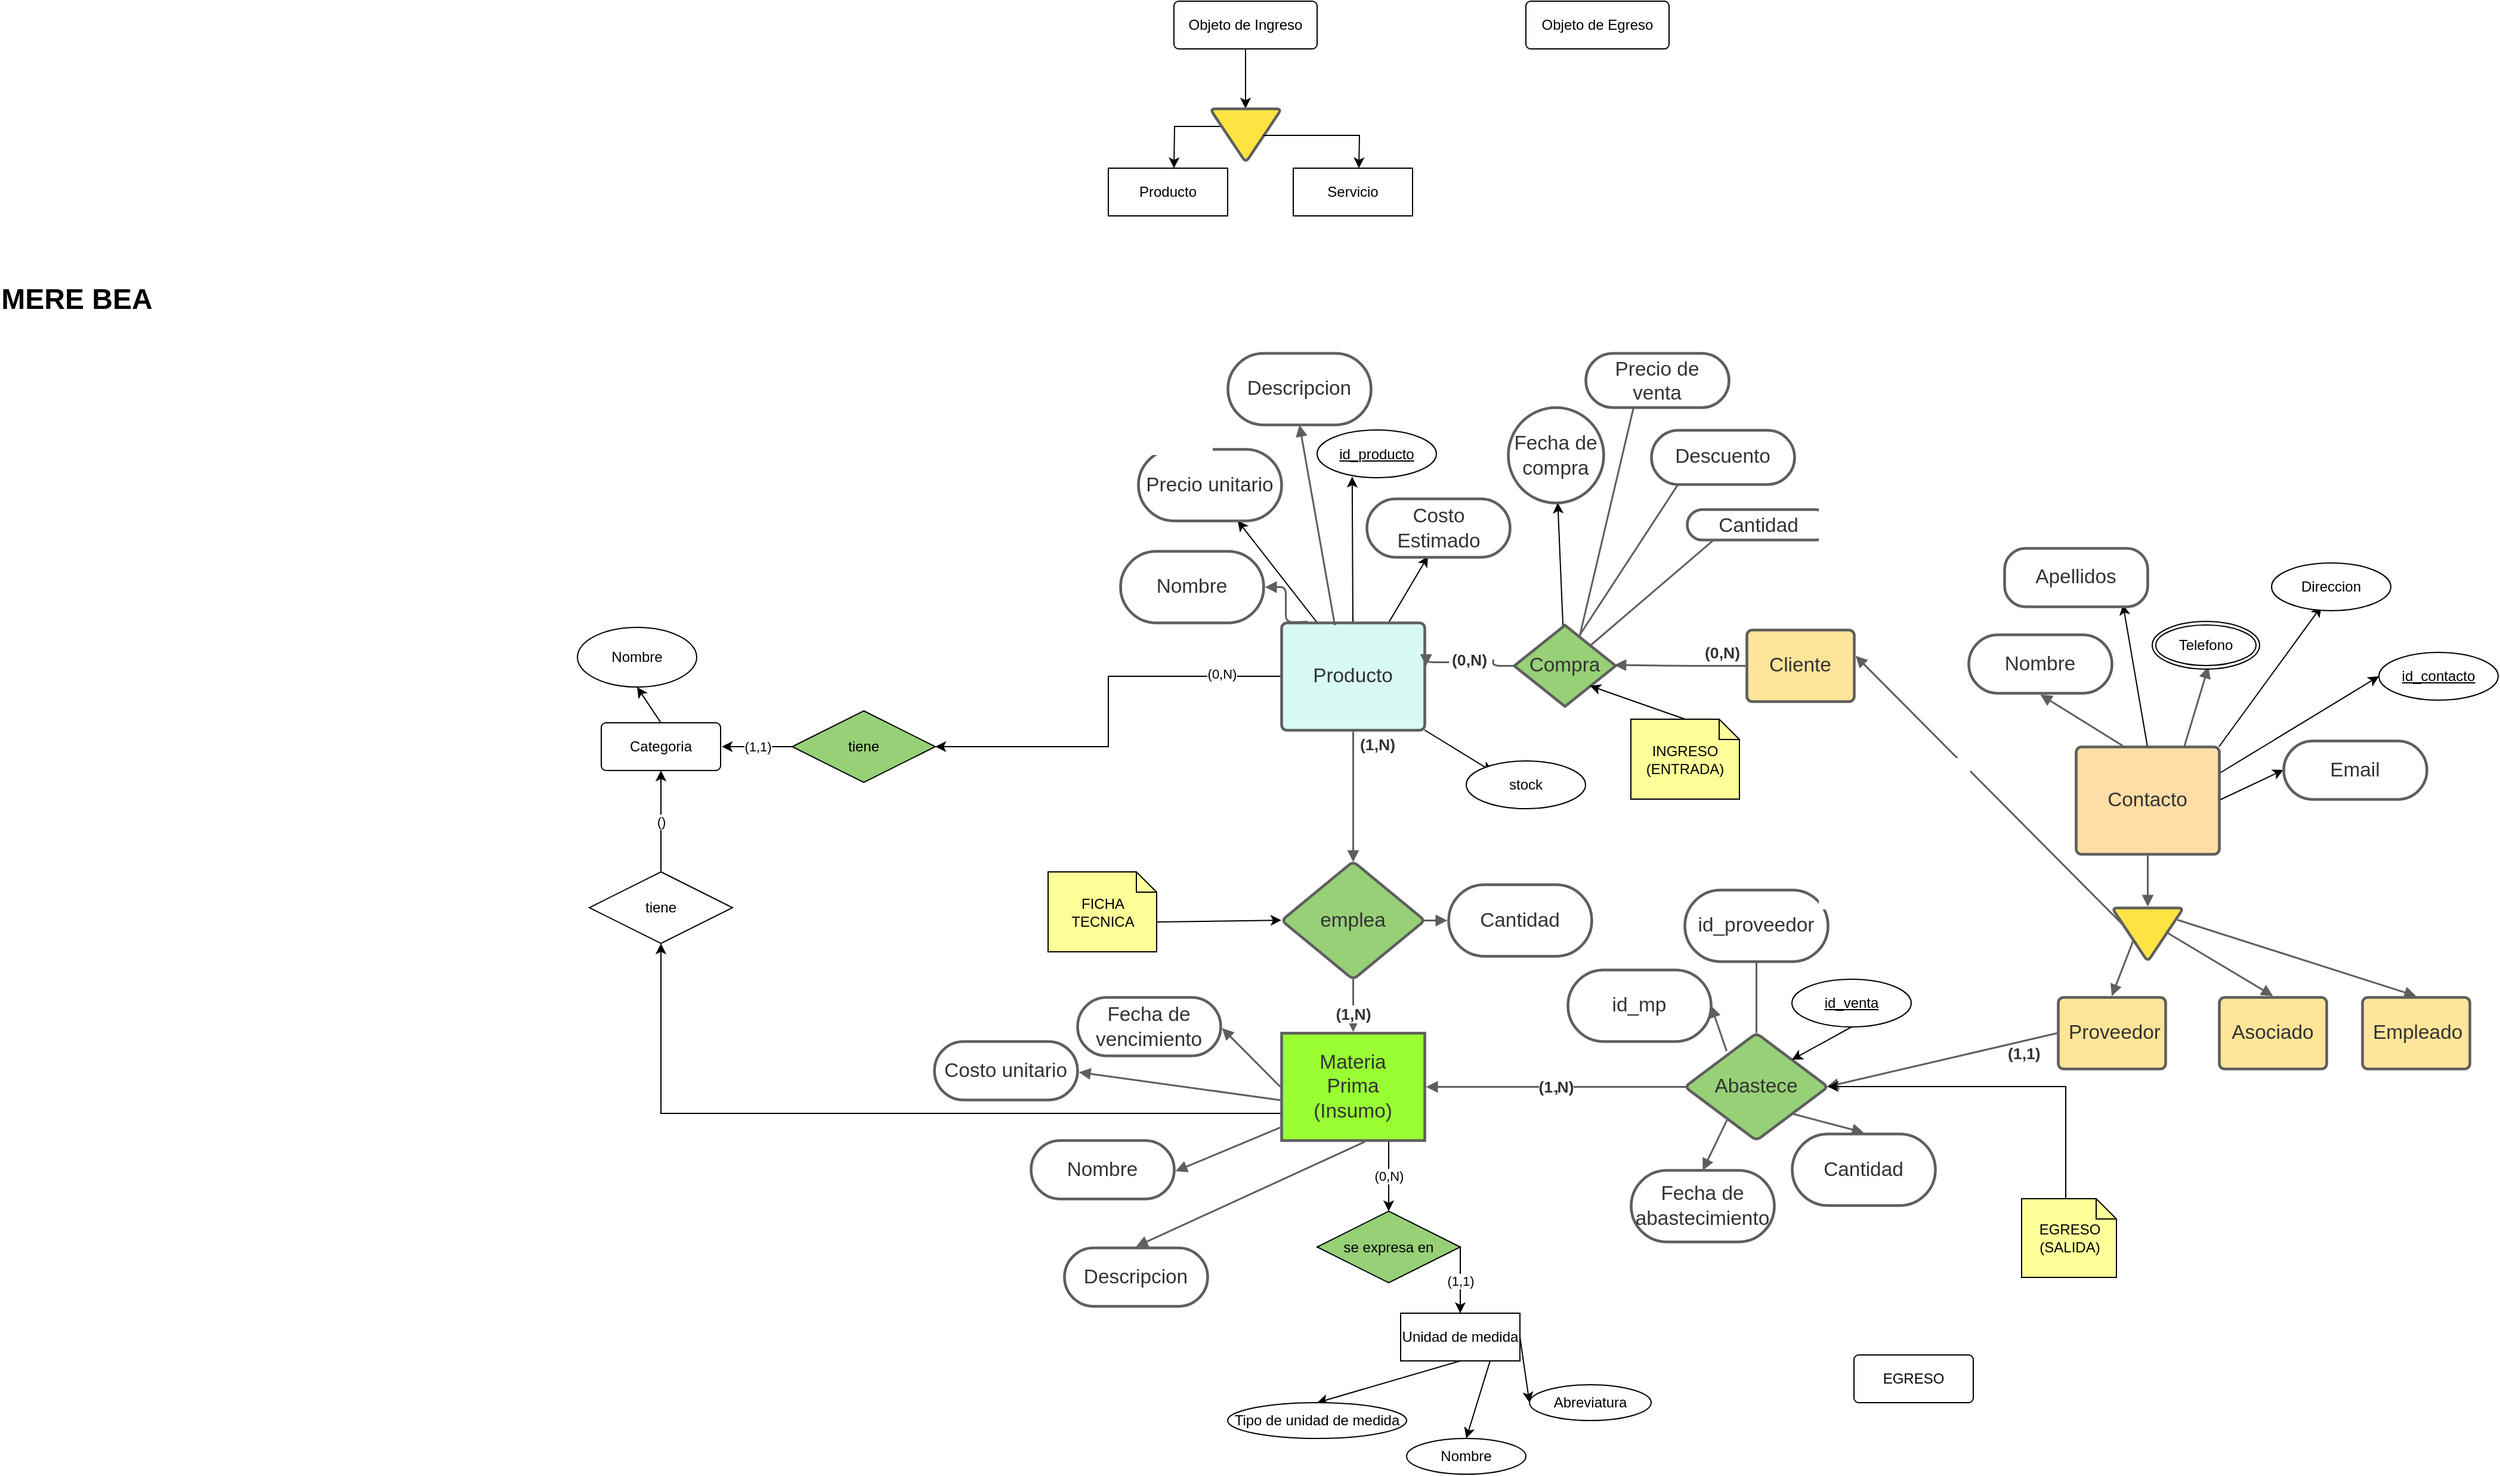 <mxfile version="21.0.2" type="github">
  <diagram id="R2lEEEUBdFMjLlhIrx00" name="Page-1">
    <mxGraphModel dx="2135" dy="1312" grid="1" gridSize="10" guides="1" tooltips="1" connect="1" arrows="1" fold="1" page="1" pageScale="1" pageWidth="1100" pageHeight="850" math="0" shadow="0" extFonts="Permanent Marker^https://fonts.googleapis.com/css?family=Permanent+Marker">
      <root>
        <mxCell id="0" />
        <mxCell id="1" parent="0" />
        <mxCell id="VJYQ7l6bIlp6_AClW4kz-156" style="rounded=0;orthogonalLoop=1;jettySize=auto;html=1;exitX=0.25;exitY=0;exitDx=0;exitDy=0;" edge="1" parent="1" source="VJYQ7l6bIlp6_AClW4kz-1" target="VJYQ7l6bIlp6_AClW4kz-10">
          <mxGeometry relative="1" as="geometry" />
        </mxCell>
        <mxCell id="VJYQ7l6bIlp6_AClW4kz-157" style="edgeStyle=orthogonalEdgeStyle;rounded=0;orthogonalLoop=1;jettySize=auto;html=1;exitX=0;exitY=0.5;exitDx=0;exitDy=0;entryX=1;entryY=0.5;entryDx=0;entryDy=0;" edge="1" parent="1" source="VJYQ7l6bIlp6_AClW4kz-1" target="VJYQ7l6bIlp6_AClW4kz-149">
          <mxGeometry relative="1" as="geometry" />
        </mxCell>
        <mxCell id="VJYQ7l6bIlp6_AClW4kz-185" value="(0,N)" style="edgeLabel;html=1;align=center;verticalAlign=middle;resizable=0;points=[];" vertex="1" connectable="0" parent="VJYQ7l6bIlp6_AClW4kz-157">
          <mxGeometry x="-0.712" y="-2" relative="1" as="geometry">
            <mxPoint as="offset" />
          </mxGeometry>
        </mxCell>
        <mxCell id="VJYQ7l6bIlp6_AClW4kz-167" style="rounded=0;orthogonalLoop=1;jettySize=auto;html=1;exitX=0.5;exitY=0;exitDx=0;exitDy=0;entryX=0.294;entryY=0.979;entryDx=0;entryDy=0;entryPerimeter=0;" edge="1" parent="1" source="VJYQ7l6bIlp6_AClW4kz-1">
          <mxGeometry relative="1" as="geometry">
            <mxPoint x="299.4" y="-31.34" as="targetPoint" />
          </mxGeometry>
        </mxCell>
        <mxCell id="VJYQ7l6bIlp6_AClW4kz-168" style="rounded=0;orthogonalLoop=1;jettySize=auto;html=1;exitX=0.75;exitY=0;exitDx=0;exitDy=0;entryX=0.328;entryY=0.985;entryDx=0;entryDy=0;entryPerimeter=0;" edge="1" parent="1" source="VJYQ7l6bIlp6_AClW4kz-1" target="VJYQ7l6bIlp6_AClW4kz-6">
          <mxGeometry relative="1" as="geometry" />
        </mxCell>
        <mxCell id="VJYQ7l6bIlp6_AClW4kz-189" style="rounded=0;orthogonalLoop=1;jettySize=auto;html=1;exitX=1;exitY=1;exitDx=0;exitDy=0;entryX=0.22;entryY=0.225;entryDx=0;entryDy=0;entryPerimeter=0;" edge="1" parent="1" source="VJYQ7l6bIlp6_AClW4kz-1" target="VJYQ7l6bIlp6_AClW4kz-188">
          <mxGeometry relative="1" as="geometry" />
        </mxCell>
        <mxCell id="VJYQ7l6bIlp6_AClW4kz-1" value="Producto" style="html=1;overflow=block;blockSpacing=1;whiteSpace=wrap;fontSize=16.7;fontColor=#333333;align=center;spacing=9;strokeColor=#5e5e5e;strokeOpacity=100;fillOpacity=100;rounded=1;absoluteArcSize=1;arcSize=9;fillColor=#d7faf5;strokeWidth=2.3;lucidId=KLwDtOnSgAX6;" vertex="1" parent="1">
          <mxGeometry x="240" y="91" width="120" height="90" as="geometry" />
        </mxCell>
        <mxCell id="VJYQ7l6bIlp6_AClW4kz-116" value="(0,N)" style="rounded=0;orthogonalLoop=1;jettySize=auto;html=1;exitX=0.75;exitY=1;exitDx=0;exitDy=0;entryX=0.5;entryY=0;entryDx=0;entryDy=0;" edge="1" parent="1" source="VJYQ7l6bIlp6_AClW4kz-2" target="VJYQ7l6bIlp6_AClW4kz-114">
          <mxGeometry relative="1" as="geometry" />
        </mxCell>
        <mxCell id="VJYQ7l6bIlp6_AClW4kz-172" style="edgeStyle=orthogonalEdgeStyle;rounded=0;orthogonalLoop=1;jettySize=auto;html=1;exitX=0;exitY=0.75;exitDx=0;exitDy=0;entryX=0.5;entryY=1;entryDx=0;entryDy=0;" edge="1" parent="1" source="VJYQ7l6bIlp6_AClW4kz-2" target="VJYQ7l6bIlp6_AClW4kz-186">
          <mxGeometry relative="1" as="geometry" />
        </mxCell>
        <mxCell id="VJYQ7l6bIlp6_AClW4kz-2" value="Materia Prima (Insumo)" style="html=1;overflow=block;blockSpacing=1;whiteSpace=wrap;fontSize=16.7;fontColor=#333333;align=center;spacing=9;strokeColor=#5e5e5e;strokeOpacity=100;fillOpacity=100;rounded=1;absoluteArcSize=1;arcSize=0;fillColor=#99FF33;strokeWidth=2.3;lucidId=VLwDg9uvOJUn;" vertex="1" parent="1">
          <mxGeometry x="240" y="435" width="120" height="90" as="geometry" />
        </mxCell>
        <mxCell id="VJYQ7l6bIlp6_AClW4kz-3" value="" style="group;dropTarget=0;pointerEvents=0;" vertex="1" parent="1">
          <mxGeometry x="105" y="31" width="157.327" height="60" as="geometry" />
        </mxCell>
        <mxCell id="VJYQ7l6bIlp6_AClW4kz-4" value="Nombre" style="html=1;overflow=block;blockSpacing=1;whiteSpace=wrap;rounded=1;arcSize=50;fontSize=16.7;fontColor=#333333;align=center;spacing=3.8;strokeColor=#5e5e5e;strokeOpacity=100;strokeWidth=2.3;lucidId=KMwDKUQGvcqA;" vertex="1" parent="VJYQ7l6bIlp6_AClW4kz-3">
          <mxGeometry width="120" height="60" as="geometry" />
        </mxCell>
        <mxCell id="VJYQ7l6bIlp6_AClW4kz-5" value="" style="html=1;jettySize=18;whiteSpace=wrap;fontSize=13;strokeColor=#5E5E5E;strokeWidth=1.5;rounded=1;arcSize=12;edgeStyle=orthogonalEdgeStyle;startArrow=none;endArrow=block;endFill=1;entryX=1.009;entryY=0.5;entryPerimeter=0;lucidId=zMwDSZ9vwzby;" edge="1" parent="VJYQ7l6bIlp6_AClW4kz-3" target="VJYQ7l6bIlp6_AClW4kz-4">
          <mxGeometry width="100" height="100" relative="1" as="geometry">
            <Array as="points" />
            <mxPoint x="157" y="59" as="sourcePoint" />
          </mxGeometry>
        </mxCell>
        <mxCell id="VJYQ7l6bIlp6_AClW4kz-6" value="" style="group;dropTarget=0;pointerEvents=0;" vertex="1" parent="1">
          <mxGeometry x="311.5" y="-13" width="157" height="49" as="geometry" />
        </mxCell>
        <mxCell id="VJYQ7l6bIlp6_AClW4kz-7" value="Costo Estimado" style="html=1;overflow=block;blockSpacing=1;whiteSpace=wrap;rounded=1;arcSize=50;fontSize=16.7;fontColor=#333333;align=center;spacing=3.8;strokeColor=#5e5e5e;strokeOpacity=100;strokeWidth=2.3;lucidId=3MwDRqDe907H;" vertex="1" parent="VJYQ7l6bIlp6_AClW4kz-6">
          <mxGeometry width="120" height="49" as="geometry" />
        </mxCell>
        <mxCell id="VJYQ7l6bIlp6_AClW4kz-9" value="" style="group;dropTarget=0;pointerEvents=0;" vertex="1" parent="1">
          <mxGeometry x="120" y="-60.5" width="171" height="66" as="geometry" />
        </mxCell>
        <mxCell id="VJYQ7l6bIlp6_AClW4kz-10" value="Precio unitario" style="html=1;overflow=block;blockSpacing=1;whiteSpace=wrap;rounded=1;arcSize=50;fontSize=16.7;fontColor=#333333;align=center;spacing=3.8;strokeColor=#5e5e5e;strokeOpacity=100;strokeWidth=2.3;lucidId=eOwD7g_6funw;" vertex="1" parent="VJYQ7l6bIlp6_AClW4kz-9">
          <mxGeometry y="6" width="120" height="60" as="geometry" />
        </mxCell>
        <mxCell id="VJYQ7l6bIlp6_AClW4kz-12" value="" style="group;dropTarget=0;pointerEvents=0;rotation=90;" vertex="1" parent="1">
          <mxGeometry x="195" y="-135" width="165" height="131" as="geometry" />
        </mxCell>
        <mxCell id="VJYQ7l6bIlp6_AClW4kz-13" value="Descripcion" style="html=1;overflow=block;blockSpacing=1;whiteSpace=wrap;rounded=1;arcSize=50;fontSize=16.7;fontColor=#333333;align=center;spacing=3.8;strokeColor=#5e5e5e;strokeOpacity=100;strokeWidth=2.3;lucidId=yOwDxDuyWgWy;" vertex="1" parent="VJYQ7l6bIlp6_AClW4kz-12">
          <mxGeometry width="120" height="60" as="geometry" />
        </mxCell>
        <mxCell id="VJYQ7l6bIlp6_AClW4kz-15" value="emplea" style="html=1;overflow=block;blockSpacing=1;whiteSpace=wrap;rhombus;fontSize=16.7;fontColor=#333333;align=center;spacing=3.8;strokeColor=#5e5e5e;strokeOpacity=100;rounded=1;absoluteArcSize=1;arcSize=9;strokeWidth=2.3;lucidId=LRwDPxYebj_C;fillColor=#97D077;" vertex="1" parent="1">
          <mxGeometry x="240" y="291" width="120" height="99" as="geometry" />
        </mxCell>
        <mxCell id="VJYQ7l6bIlp6_AClW4kz-16" value="" style="html=1;jettySize=18;whiteSpace=wrap;fontSize=13.3;fontColor=#333333;fontStyle=1;align=center;strokeColor=#5E5E5E;strokeWidth=1.5;rounded=1;arcSize=12;edgeStyle=orthogonalEdgeStyle;startArrow=none;endArrow=block;endFill=1;exitX=0.5;exitY=0.995;exitPerimeter=0;entryX=0.5;entryY=-0.012;entryPerimeter=0;lucidId=dSwDASUjyrIz;" edge="1" parent="1" source="VJYQ7l6bIlp6_AClW4kz-15" target="VJYQ7l6bIlp6_AClW4kz-2">
          <mxGeometry width="100" height="100" relative="1" as="geometry">
            <Array as="points" />
          </mxGeometry>
        </mxCell>
        <mxCell id="VJYQ7l6bIlp6_AClW4kz-17" value="(1,N)" style="text;html=1;resizable=0;labelBackgroundColor=default;align=center;verticalAlign=middle;fontStyle=1;fontColor=#333333;fontSize=13.3;" vertex="1" parent="VJYQ7l6bIlp6_AClW4kz-16">
          <mxGeometry x="0.298" relative="1" as="geometry">
            <mxPoint as="offset" />
          </mxGeometry>
        </mxCell>
        <mxCell id="VJYQ7l6bIlp6_AClW4kz-18" value="Fecha de vencimiento" style="html=1;overflow=block;blockSpacing=1;whiteSpace=wrap;rounded=1;arcSize=50;fontSize=16.7;fontColor=#333333;align=center;spacing=3.8;strokeColor=#5e5e5e;strokeOpacity=100;strokeWidth=2.3;lucidId=dUwDSapdoweZ;" vertex="1" parent="1">
          <mxGeometry x="69" y="405" width="120" height="49" as="geometry" />
        </mxCell>
        <mxCell id="VJYQ7l6bIlp6_AClW4kz-19" value="" style="html=1;jettySize=18;whiteSpace=wrap;fontSize=13;strokeColor=#5E5E5E;strokeWidth=1.5;rounded=1;arcSize=12;startArrow=none;endArrow=block;endFill=1;exitX=-0.009;exitY=0.5;exitPerimeter=0;entryX=1.009;entryY=0.526;entryPerimeter=0;lucidId=XUwDsqX9~37r;" edge="1" parent="1" source="VJYQ7l6bIlp6_AClW4kz-2" target="VJYQ7l6bIlp6_AClW4kz-18">
          <mxGeometry width="100" height="100" relative="1" as="geometry" />
        </mxCell>
        <mxCell id="VJYQ7l6bIlp6_AClW4kz-20" value="Costo unitario" style="html=1;overflow=block;blockSpacing=1;whiteSpace=wrap;rounded=1;arcSize=50;fontSize=16.7;fontColor=#333333;align=center;spacing=3.8;strokeColor=#5e5e5e;strokeOpacity=100;strokeWidth=2.3;lucidId=KVwDhl1-nUob;" vertex="1" parent="1">
          <mxGeometry x="-51" y="442" width="120" height="49" as="geometry" />
        </mxCell>
        <mxCell id="VJYQ7l6bIlp6_AClW4kz-21" value="" style="html=1;jettySize=18;whiteSpace=wrap;fontSize=13;strokeColor=#5E5E5E;strokeWidth=1.5;rounded=1;arcSize=12;startArrow=none;endArrow=block;endFill=1;exitX=-0.009;exitY=0.623;exitPerimeter=0;entryX=1.009;entryY=0.526;entryPerimeter=0;lucidId=KVwD.QYi-.-v;" edge="1" parent="1" source="VJYQ7l6bIlp6_AClW4kz-2" target="VJYQ7l6bIlp6_AClW4kz-20">
          <mxGeometry width="100" height="100" relative="1" as="geometry" />
        </mxCell>
        <mxCell id="VJYQ7l6bIlp6_AClW4kz-22" value="Nombre" style="html=1;overflow=block;blockSpacing=1;whiteSpace=wrap;rounded=1;arcSize=50;fontSize=16.7;fontColor=#333333;align=center;spacing=3.8;strokeColor=#5e5e5e;strokeOpacity=100;strokeWidth=2.3;lucidId=jWwDjslbQFqS;" vertex="1" parent="1">
          <mxGeometry x="30" y="525" width="120" height="49" as="geometry" />
        </mxCell>
        <mxCell id="VJYQ7l6bIlp6_AClW4kz-23" value="" style="html=1;jettySize=18;whiteSpace=wrap;fontSize=13;strokeColor=#5E5E5E;strokeWidth=1.5;rounded=1;arcSize=12;startArrow=none;endArrow=block;endFill=1;exitX=-0.009;exitY=0.878;exitPerimeter=0;entryX=1.009;entryY=0.526;entryPerimeter=0;lucidId=jWwDZvmDQJif;" edge="1" parent="1" source="VJYQ7l6bIlp6_AClW4kz-2" target="VJYQ7l6bIlp6_AClW4kz-22">
          <mxGeometry width="100" height="100" relative="1" as="geometry" />
        </mxCell>
        <mxCell id="VJYQ7l6bIlp6_AClW4kz-24" value="" style="html=1;jettySize=18;whiteSpace=wrap;fontSize=13;strokeColor=#5E5E5E;strokeWidth=1.5;rounded=1;arcSize=12;edgeStyle=orthogonalEdgeStyle;startArrow=none;endArrow=block;endFill=1;exitX=0.992;exitY=0.5;exitPerimeter=0;entryX=-0.009;entryY=0.5;entryPerimeter=0;lucidId=YWwDB2~~Vs6w;" edge="1" parent="1" source="VJYQ7l6bIlp6_AClW4kz-15" target="VJYQ7l6bIlp6_AClW4kz-25">
          <mxGeometry width="100" height="100" relative="1" as="geometry">
            <Array as="points" />
          </mxGeometry>
        </mxCell>
        <mxCell id="VJYQ7l6bIlp6_AClW4kz-25" value="Cantidad" style="html=1;overflow=block;blockSpacing=1;whiteSpace=wrap;rounded=1;arcSize=50;fontSize=16.7;fontColor=#333333;align=center;spacing=3.8;strokeColor=#5e5e5e;strokeOpacity=100;strokeWidth=2.3;lucidId=2WwDnE8kvWk5;" vertex="1" parent="1">
          <mxGeometry x="380" y="310.5" width="120" height="60" as="geometry" />
        </mxCell>
        <mxCell id="VJYQ7l6bIlp6_AClW4kz-26" value="Descripcion" style="html=1;overflow=block;blockSpacing=1;whiteSpace=wrap;rounded=1;arcSize=50;fontSize=16.7;fontColor=#333333;align=center;spacing=3.8;strokeColor=#5e5e5e;strokeOpacity=100;strokeWidth=2.3;lucidId=oYwD0MjOj~cm;" vertex="1" parent="1">
          <mxGeometry x="58" y="615" width="120" height="49" as="geometry" />
        </mxCell>
        <mxCell id="VJYQ7l6bIlp6_AClW4kz-27" value="" style="html=1;jettySize=18;whiteSpace=wrap;fontSize=13;strokeColor=#5E5E5E;strokeWidth=1.5;rounded=1;arcSize=12;startArrow=none;endArrow=block;endFill=1;exitX=0.58;exitY=1.012;exitPerimeter=0;entryX=0.5;entryY=-0.023;entryPerimeter=0;lucidId=KYwDRt~N3c-D;" edge="1" parent="1" source="VJYQ7l6bIlp6_AClW4kz-2" target="VJYQ7l6bIlp6_AClW4kz-26">
          <mxGeometry width="100" height="100" relative="1" as="geometry" />
        </mxCell>
        <mxCell id="VJYQ7l6bIlp6_AClW4kz-86" style="rounded=0;orthogonalLoop=1;jettySize=auto;html=1;exitX=0.5;exitY=0;exitDx=0;exitDy=0;entryX=0.829;entryY=0.964;entryDx=0;entryDy=0;entryPerimeter=0;" edge="1" parent="1" source="VJYQ7l6bIlp6_AClW4kz-28" target="VJYQ7l6bIlp6_AClW4kz-83">
          <mxGeometry relative="1" as="geometry" />
        </mxCell>
        <mxCell id="VJYQ7l6bIlp6_AClW4kz-180" style="rounded=0;orthogonalLoop=1;jettySize=auto;html=1;exitX=1;exitY=0;exitDx=0;exitDy=0;entryX=0.419;entryY=0.905;entryDx=0;entryDy=0;entryPerimeter=0;" edge="1" parent="1" source="VJYQ7l6bIlp6_AClW4kz-28" target="VJYQ7l6bIlp6_AClW4kz-181">
          <mxGeometry relative="1" as="geometry">
            <mxPoint x="1101.105" y="92.023" as="targetPoint" />
          </mxGeometry>
        </mxCell>
        <mxCell id="VJYQ7l6bIlp6_AClW4kz-182" style="rounded=0;orthogonalLoop=1;jettySize=auto;html=1;exitX=1;exitY=0.5;exitDx=0;exitDy=0;entryX=0;entryY=0.5;entryDx=0;entryDy=0;" edge="1" parent="1" source="VJYQ7l6bIlp6_AClW4kz-28" target="VJYQ7l6bIlp6_AClW4kz-35">
          <mxGeometry relative="1" as="geometry" />
        </mxCell>
        <mxCell id="VJYQ7l6bIlp6_AClW4kz-184" style="rounded=0;orthogonalLoop=1;jettySize=auto;html=1;exitX=1;exitY=0.25;exitDx=0;exitDy=0;entryX=0;entryY=0.5;entryDx=0;entryDy=0;" edge="1" parent="1" source="VJYQ7l6bIlp6_AClW4kz-28" target="VJYQ7l6bIlp6_AClW4kz-183">
          <mxGeometry relative="1" as="geometry" />
        </mxCell>
        <mxCell id="VJYQ7l6bIlp6_AClW4kz-28" value="Contacto" style="html=1;overflow=block;blockSpacing=1;whiteSpace=wrap;fontSize=16.7;fontColor=#333333;align=center;spacing=9;strokeColor=#5e5e5e;strokeOpacity=100;fillOpacity=100;rounded=1;absoluteArcSize=1;arcSize=9;fillColor=#ffdda6;strokeWidth=2.3;lucidId=eZwD1Fcqy7hW;" vertex="1" parent="1">
          <mxGeometry x="906" y="195" width="120" height="90" as="geometry" />
        </mxCell>
        <mxCell id="VJYQ7l6bIlp6_AClW4kz-29" value="Nombre" style="html=1;overflow=block;blockSpacing=1;whiteSpace=wrap;rounded=1;arcSize=50;fontSize=16.7;fontColor=#333333;align=center;spacing=3.8;strokeColor=#5e5e5e;strokeOpacity=100;strokeWidth=2.3;lucidId=pZwDj3m7MNjj;" vertex="1" parent="1">
          <mxGeometry x="816" y="101" width="120" height="49" as="geometry" />
        </mxCell>
        <mxCell id="VJYQ7l6bIlp6_AClW4kz-30" value="" style="html=1;jettySize=18;whiteSpace=wrap;fontSize=13;strokeColor=#5E5E5E;strokeWidth=1.5;rounded=1;arcSize=12;startArrow=none;endArrow=block;endFill=1;exitX=0.323;exitY=-0.012;exitPerimeter=0;entryX=0.5;entryY=1.023;entryPerimeter=0;lucidId=.ZwDZSIjfwdw;" edge="1" parent="1" source="VJYQ7l6bIlp6_AClW4kz-28" target="VJYQ7l6bIlp6_AClW4kz-29">
          <mxGeometry width="100" height="100" relative="1" as="geometry" />
        </mxCell>
        <mxCell id="VJYQ7l6bIlp6_AClW4kz-32" value="" style="html=1;jettySize=18;whiteSpace=wrap;fontSize=13;strokeColor=#5E5E5E;strokeWidth=1.5;rounded=1;arcSize=12;startArrow=none;endArrow=block;endFill=1;exitX=0.757;exitY=-0.012;exitPerimeter=0;entryX=0.382;entryY=1.023;entryPerimeter=0;lucidId=L0wD3GQRsdk6;" edge="1" parent="1" source="VJYQ7l6bIlp6_AClW4kz-28">
          <mxGeometry width="100" height="100" relative="1" as="geometry">
            <mxPoint x="1016.84" y="127.627" as="targetPoint" />
          </mxGeometry>
        </mxCell>
        <mxCell id="VJYQ7l6bIlp6_AClW4kz-35" value="Email" style="html=1;overflow=block;blockSpacing=1;whiteSpace=wrap;rounded=1;arcSize=50;fontSize=16.7;fontColor=#333333;align=center;spacing=3.8;strokeColor=#5e5e5e;strokeOpacity=100;strokeWidth=2.3;lucidId=41wDxBdWbaV1;" vertex="1" parent="1">
          <mxGeometry x="1080" y="190" width="120" height="49" as="geometry" />
        </mxCell>
        <mxCell id="VJYQ7l6bIlp6_AClW4kz-37" value="" style="html=1;overflow=block;blockSpacing=1;whiteSpace=wrap;triangle;direction=south;anchorPointDirection=0;fontSize=13;align=center;spacing=3.8;strokeColor=#5e5e5e;strokeOpacity=100;fillOpacity=100;rounded=1;absoluteArcSize=1;arcSize=9;fillColor=#ffe342;strokeWidth=2.3;lucidId=-4wDgK8_YJl.;" vertex="1" parent="1">
          <mxGeometry x="936" y="330" width="60" height="45" as="geometry" />
        </mxCell>
        <mxCell id="VJYQ7l6bIlp6_AClW4kz-38" value="" style="html=1;jettySize=18;whiteSpace=wrap;fontSize=13;strokeColor=#5E5E5E;strokeWidth=1.5;rounded=1;arcSize=12;edgeStyle=orthogonalEdgeStyle;startArrow=none;endArrow=block;endFill=1;exitX=0.5;exitY=1.012;exitPerimeter=0;entryX=0.5;entryY=-0.025;entryPerimeter=0;lucidId=.4wDA5Fv.73a;" edge="1" parent="1" source="VJYQ7l6bIlp6_AClW4kz-28" target="VJYQ7l6bIlp6_AClW4kz-37">
          <mxGeometry width="100" height="100" relative="1" as="geometry">
            <Array as="points" />
          </mxGeometry>
        </mxCell>
        <mxCell id="VJYQ7l6bIlp6_AClW4kz-39" value="Cliente" style="html=1;overflow=block;blockSpacing=1;whiteSpace=wrap;fontSize=16.7;fontColor=#333333;align=center;spacing=9;strokeColor=#5e5e5e;strokeOpacity=100;fillOpacity=100;rounded=1;absoluteArcSize=1;arcSize=9;fillColor=#FFE599;strokeWidth=2.3;lucidId=X6wDP2cIy8_l;" vertex="1" parent="1">
          <mxGeometry x="630" y="97" width="90" height="60" as="geometry" />
        </mxCell>
        <mxCell id="VJYQ7l6bIlp6_AClW4kz-40" value="Proveedor" style="html=1;overflow=block;blockSpacing=1;whiteSpace=wrap;fontSize=16.7;fontColor=#333333;align=center;spacing=9;strokeColor=#5e5e5e;strokeOpacity=100;rounded=1;absoluteArcSize=1;arcSize=9;strokeWidth=2.3;lucidId=46wDMwOgN1Sg;fillColor=#FFE599;" vertex="1" parent="1">
          <mxGeometry x="891" y="405" width="90" height="60" as="geometry" />
        </mxCell>
        <mxCell id="VJYQ7l6bIlp6_AClW4kz-41" value="Asociado" style="html=1;overflow=block;blockSpacing=1;whiteSpace=wrap;fontSize=16.7;fontColor=#333333;align=center;spacing=9;strokeColor=#5e5e5e;strokeOpacity=100;rounded=1;absoluteArcSize=1;arcSize=9;strokeWidth=2.3;lucidId=r7wDH2lOjfIs;fillColor=#FFE599;" vertex="1" parent="1">
          <mxGeometry x="1026" y="405" width="90" height="60" as="geometry" />
        </mxCell>
        <mxCell id="VJYQ7l6bIlp6_AClW4kz-42" value="Empleado" style="html=1;overflow=block;blockSpacing=1;whiteSpace=wrap;fontSize=16.7;fontColor=#333333;align=center;spacing=9;strokeColor=#5e5e5e;strokeOpacity=100;rounded=1;absoluteArcSize=1;arcSize=9;strokeWidth=2.3;lucidId=z7wDB6e5gY5A;fillColor=#FFE599;" vertex="1" parent="1">
          <mxGeometry x="1146" y="405" width="90" height="60" as="geometry" />
        </mxCell>
        <mxCell id="VJYQ7l6bIlp6_AClW4kz-43" value="" style="html=1;jettySize=18;whiteSpace=wrap;fontSize=13;strokeColor=#5E5E5E;strokeWidth=1.5;rounded=1;arcSize=12;startArrow=none;endArrow=block;endFill=1;entryX=1.012;entryY=0.359;entryPerimeter=0;lucidId=e9wDAKWOu7Hu;exitX=0;exitY=0.25;exitDx=0;exitDy=0;" edge="1" parent="1" source="VJYQ7l6bIlp6_AClW4kz-37" target="VJYQ7l6bIlp6_AClW4kz-39">
          <mxGeometry width="100" height="100" relative="1" as="geometry">
            <mxPoint x="840" y="320" as="sourcePoint" />
          </mxGeometry>
        </mxCell>
        <mxCell id="VJYQ7l6bIlp6_AClW4kz-44" value="" style="html=1;jettySize=18;whiteSpace=wrap;fontSize=13;strokeColor=#5E5E5E;strokeWidth=1.5;rounded=1;arcSize=12;startArrow=none;endArrow=block;endFill=1;exitX=0;exitY=0.75;entryX=0.498;entryY=-0.019;entryPerimeter=0;lucidId=l9wDeyFA3Xje;exitDx=0;exitDy=0;" edge="1" parent="1" source="VJYQ7l6bIlp6_AClW4kz-37" target="VJYQ7l6bIlp6_AClW4kz-40">
          <mxGeometry width="100" height="100" relative="1" as="geometry" />
        </mxCell>
        <mxCell id="VJYQ7l6bIlp6_AClW4kz-45" value="" style="html=1;jettySize=18;whiteSpace=wrap;fontSize=13;strokeColor=#5E5E5E;strokeWidth=1.5;rounded=1;arcSize=12;startArrow=none;endArrow=block;endFill=1;entryX=0.5;entryY=-0.019;entryPerimeter=0;lucidId=n9wDZk8qfJaS;" edge="1" parent="1" target="VJYQ7l6bIlp6_AClW4kz-41">
          <mxGeometry width="100" height="100" relative="1" as="geometry">
            <mxPoint x="981" y="350" as="sourcePoint" />
          </mxGeometry>
        </mxCell>
        <mxCell id="VJYQ7l6bIlp6_AClW4kz-46" value="" style="html=1;jettySize=18;whiteSpace=wrap;fontSize=13;strokeColor=#5E5E5E;strokeWidth=1.5;rounded=1;arcSize=12;startArrow=none;endArrow=block;endFill=1;entryX=0.5;entryY=-0.019;entryPerimeter=0;lucidId=u9wDTgDmRxnB;" edge="1" parent="1" target="VJYQ7l6bIlp6_AClW4kz-42">
          <mxGeometry width="100" height="100" relative="1" as="geometry">
            <mxPoint x="991" y="340" as="sourcePoint" />
          </mxGeometry>
        </mxCell>
        <mxCell id="VJYQ7l6bIlp6_AClW4kz-47" value="Abastece" style="html=1;overflow=block;blockSpacing=1;whiteSpace=wrap;rhombus;fontSize=16.7;fontColor=#333333;align=center;spacing=3.8;strokeColor=#5e5e5e;strokeOpacity=100;rounded=1;absoluteArcSize=1;arcSize=9;strokeWidth=2.3;lucidId=Z9wD6db6XT-e;fillColor=#97D077;" vertex="1" parent="1">
          <mxGeometry x="578" y="435" width="120" height="90" as="geometry" />
        </mxCell>
        <mxCell id="VJYQ7l6bIlp6_AClW4kz-48" value="" style="html=1;jettySize=18;whiteSpace=wrap;fontSize=13.3;fontColor=#333333;fontStyle=1;align=center;strokeColor=#5E5E5E;strokeWidth=1.5;rounded=1;arcSize=12;edgeStyle=orthogonalEdgeStyle;startArrow=none;endArrow=block;endFill=1;exitX=0.009;exitY=0.5;exitPerimeter=0;entryX=1.009;entryY=0.5;entryPerimeter=0;lucidId=49wDglsHPZT7;" edge="1" parent="1" source="VJYQ7l6bIlp6_AClW4kz-47" target="VJYQ7l6bIlp6_AClW4kz-2">
          <mxGeometry width="100" height="100" relative="1" as="geometry">
            <Array as="points" />
          </mxGeometry>
        </mxCell>
        <mxCell id="VJYQ7l6bIlp6_AClW4kz-49" value="(1,N)" style="text;html=1;resizable=0;labelBackgroundColor=default;align=center;verticalAlign=middle;fontStyle=1;fontColor=#333333;fontSize=13.3;" vertex="1" parent="VJYQ7l6bIlp6_AClW4kz-48">
          <mxGeometry relative="1" as="geometry" />
        </mxCell>
        <mxCell id="VJYQ7l6bIlp6_AClW4kz-50" value="," style="text;html=1;resizable=0;labelBackgroundColor=default;align=center;verticalAlign=middle;fontStyle=1;fontColor=#333333;fontSize=13.3;" vertex="1" parent="VJYQ7l6bIlp6_AClW4kz-48">
          <mxGeometry relative="1" as="geometry" />
        </mxCell>
        <mxCell id="VJYQ7l6bIlp6_AClW4kz-51" value="" style="html=1;jettySize=18;whiteSpace=wrap;fontSize=13;strokeColor=#5E5E5E;strokeWidth=1.5;rounded=1;arcSize=12;edgeStyle=orthogonalEdgeStyle;startArrow=none;endArrow=block;endFill=1;exitX=0.5;exitY=1.012;exitPerimeter=0;entryX=0.5;entryY=0.005;entryPerimeter=0;lucidId=A.wD2NauIzFx;" edge="1" parent="1" source="VJYQ7l6bIlp6_AClW4kz-1" target="VJYQ7l6bIlp6_AClW4kz-15">
          <mxGeometry width="100" height="100" relative="1" as="geometry">
            <Array as="points" />
          </mxGeometry>
        </mxCell>
        <mxCell id="VJYQ7l6bIlp6_AClW4kz-52" value="(1,N)" style="html=1;overflow=block;blockSpacing=1;whiteSpace=wrap;fontSize=13.3;fontColor=#333333;fontStyle=1;align=left;spacing=3.8;verticalAlign=top;strokeColor=none;fillOpacity=0;fillColor=#ffffff;strokeWidth=0;lucidId=I.wDp1HqtgW4;" vertex="1" parent="1">
          <mxGeometry x="303" y="183" width="37" height="24" as="geometry" />
        </mxCell>
        <mxCell id="VJYQ7l6bIlp6_AClW4kz-53" value="" style="html=1;jettySize=18;whiteSpace=wrap;fontSize=13;strokeColor=#5E5E5E;strokeWidth=1.5;rounded=1;arcSize=12;startArrow=none;endArrow=block;endFill=1;exitX=-0.012;exitY=0.5;exitPerimeter=0;entryX=0.991;entryY=0.5;entryPerimeter=0;lucidId=7.wDKIay4SFF;" edge="1" parent="1" source="VJYQ7l6bIlp6_AClW4kz-40" target="VJYQ7l6bIlp6_AClW4kz-47">
          <mxGeometry width="100" height="100" relative="1" as="geometry" />
        </mxCell>
        <mxCell id="VJYQ7l6bIlp6_AClW4kz-54" value="(1,1)" style="html=1;overflow=block;blockSpacing=1;whiteSpace=wrap;fontSize=13.3;fontColor=#333333;fontStyle=1;align=left;spacing=3.8;verticalAlign=top;strokeColor=none;fillOpacity=0;fillColor=#ffffff;strokeWidth=0;lucidId=9.wDdloBnpoR;" vertex="1" parent="1">
          <mxGeometry x="846" y="442" width="37" height="24" as="geometry" />
        </mxCell>
        <mxCell id="VJYQ7l6bIlp6_AClW4kz-55" value="" style="html=1;jettySize=18;whiteSpace=wrap;fontSize=13;strokeColor=#5E5E5E;strokeWidth=1.5;rounded=1;arcSize=12;startArrow=none;endArrow=block;endFill=1;exitX=0.294;exitY=0.81;exitPerimeter=0;entryX=0.5;entryY=0;lucidId=Y~wDlDKpukau;entryDx=0;entryDy=0;" edge="1" parent="1" source="VJYQ7l6bIlp6_AClW4kz-47" target="VJYQ7l6bIlp6_AClW4kz-56">
          <mxGeometry width="100" height="100" relative="1" as="geometry">
            <mxPoint x="578" y="553.86" as="targetPoint" />
          </mxGeometry>
        </mxCell>
        <mxCell id="VJYQ7l6bIlp6_AClW4kz-56" value="Fecha de abastecimiento" style="html=1;overflow=block;blockSpacing=1;whiteSpace=wrap;rounded=1;arcSize=50;fontSize=16.7;fontColor=#333333;align=center;spacing=3.8;strokeColor=#5e5e5e;strokeOpacity=100;strokeWidth=2.3;lucidId=Z~wD64hr6V6S;" vertex="1" parent="1">
          <mxGeometry x="533" y="550" width="120" height="60" as="geometry" />
        </mxCell>
        <mxCell id="VJYQ7l6bIlp6_AClW4kz-57" value="" style="html=1;jettySize=18;whiteSpace=wrap;fontSize=13;strokeColor=#5E5E5E;strokeWidth=1.5;rounded=1;arcSize=12;startArrow=none;endArrow=block;endFill=1;entryX=0.5;entryY=-0.019;entryPerimeter=0;lucidId=6~wDWbV-ZSQY;" edge="1" parent="1" source="VJYQ7l6bIlp6_AClW4kz-47" target="VJYQ7l6bIlp6_AClW4kz-58">
          <mxGeometry width="100" height="100" relative="1" as="geometry" />
        </mxCell>
        <mxCell id="VJYQ7l6bIlp6_AClW4kz-58" value="id_proveedor" style="html=1;overflow=block;blockSpacing=1;whiteSpace=wrap;rounded=1;arcSize=50;fontSize=16.7;fontColor=#333333;align=center;spacing=3.8;strokeColor=#5e5e5e;strokeOpacity=100;strokeWidth=2.3;lucidId=7~wDcJ7R7rPY;" vertex="1" parent="1">
          <mxGeometry x="578" y="315" width="120" height="60" as="geometry" />
        </mxCell>
        <mxCell id="VJYQ7l6bIlp6_AClW4kz-65" value="" style="rounded=0;orthogonalLoop=1;jettySize=auto;html=1;" edge="1" parent="1" source="VJYQ7l6bIlp6_AClW4kz-59" target="VJYQ7l6bIlp6_AClW4kz-64">
          <mxGeometry relative="1" as="geometry" />
        </mxCell>
        <mxCell id="VJYQ7l6bIlp6_AClW4kz-59" value="Compra" style="html=1;overflow=block;blockSpacing=1;whiteSpace=wrap;rhombus;fontSize=16.7;fontColor=#333333;align=center;spacing=3.8;strokeColor=#5e5e5e;strokeOpacity=100;rounded=1;absoluteArcSize=1;arcSize=0;strokeWidth=2.3;lucidId=ibxDKhkdKzFG;fillColor=#97D077;" vertex="1" parent="1">
          <mxGeometry x="435" y="93" width="85" height="68" as="geometry" />
        </mxCell>
        <mxCell id="VJYQ7l6bIlp6_AClW4kz-60" value="" style="html=1;jettySize=18;whiteSpace=wrap;fontSize=13;strokeColor=#5E5E5E;strokeWidth=1.5;rounded=1;arcSize=12;edgeStyle=orthogonalEdgeStyle;startArrow=none;endArrow=block;endFill=1;exitX=-0.012;exitY=0.5;exitPerimeter=0;entryX=0.988;entryY=0.49;entryPerimeter=0;lucidId=qbxDazDvjvaw;" edge="1" parent="1" source="VJYQ7l6bIlp6_AClW4kz-39" target="VJYQ7l6bIlp6_AClW4kz-59">
          <mxGeometry width="100" height="100" relative="1" as="geometry">
            <Array as="points" />
          </mxGeometry>
        </mxCell>
        <mxCell id="VJYQ7l6bIlp6_AClW4kz-61" value="" style="html=1;jettySize=18;whiteSpace=wrap;fontSize=13;strokeColor=#5E5E5E;strokeWidth=1.5;rounded=1;arcSize=12;edgeStyle=orthogonalEdgeStyle;startArrow=none;endArrow=block;endFill=1;exitX=0.011;exitY=0.5;exitPerimeter=0;entryX=1.009;entryY=0.402;entryPerimeter=0;lucidId=ubxD18m5dmgy;" edge="1" parent="1" source="VJYQ7l6bIlp6_AClW4kz-62" target="VJYQ7l6bIlp6_AClW4kz-1">
          <mxGeometry width="100" height="100" relative="1" as="geometry">
            <Array as="points" />
          </mxGeometry>
        </mxCell>
        <mxCell id="VJYQ7l6bIlp6_AClW4kz-63" value="(0,N)" style="html=1;overflow=block;blockSpacing=1;whiteSpace=wrap;fontSize=13.3;fontColor=#333333;fontStyle=1;align=left;spacing=3.8;verticalAlign=top;strokeColor=none;fillOpacity=0;fillColor=#ffffff;strokeWidth=0;lucidId=tcxDzQjrKgB_;" vertex="1" parent="1">
          <mxGeometry x="591.5" y="106" width="37" height="24" as="geometry" />
        </mxCell>
        <mxCell id="VJYQ7l6bIlp6_AClW4kz-64" value="Fecha de compra" style="ellipse;whiteSpace=wrap;html=1;fontSize=16.7;fillColor=#FFFFFF;strokeColor=#5e5e5e;fontColor=#333333;spacing=3.8;rounded=1;arcSize=9;strokeWidth=2.3;" vertex="1" parent="1">
          <mxGeometry x="430" y="-89.5" width="80" height="80" as="geometry" />
        </mxCell>
        <mxCell id="VJYQ7l6bIlp6_AClW4kz-67" value="" style="html=1;jettySize=18;whiteSpace=wrap;fontSize=13;strokeColor=#5E5E5E;strokeWidth=1.5;rounded=1;arcSize=12;startArrow=none;endArrow=block;endFill=1;entryX=0.417;entryY=0.063;entryPerimeter=0;lucidId=6~wDWbV-ZSQY;entryDx=0;entryDy=0;exitX=1;exitY=0;exitDx=0;exitDy=0;" edge="1" parent="1" target="VJYQ7l6bIlp6_AClW4kz-68" source="VJYQ7l6bIlp6_AClW4kz-59">
          <mxGeometry width="100" height="100" relative="1" as="geometry">
            <mxPoint x="490" y="111" as="sourcePoint" />
          </mxGeometry>
        </mxCell>
        <mxCell id="VJYQ7l6bIlp6_AClW4kz-68" value="&lt;div&gt;Cantidad &lt;br&gt;&lt;/div&gt;&lt;div&gt;&lt;br&gt;&lt;/div&gt;" style="html=1;overflow=block;blockSpacing=1;whiteSpace=wrap;rounded=1;arcSize=50;fontSize=16.7;fontColor=#333333;align=center;spacing=3.8;strokeColor=#5e5e5e;strokeOpacity=100;strokeWidth=2.3;lucidId=7~wDcJ7R7rPY;" vertex="1" parent="1">
          <mxGeometry x="580" y="-4" width="120" height="25.5" as="geometry" />
        </mxCell>
        <mxCell id="VJYQ7l6bIlp6_AClW4kz-76" value="" style="edgeStyle=orthogonalEdgeStyle;rounded=0;orthogonalLoop=1;jettySize=auto;html=1;" edge="1" parent="1" target="VJYQ7l6bIlp6_AClW4kz-73">
          <mxGeometry relative="1" as="geometry">
            <mxPoint x="1140" y="85" as="sourcePoint" />
          </mxGeometry>
        </mxCell>
        <mxCell id="VJYQ7l6bIlp6_AClW4kz-83" value="Apellidos" style="html=1;overflow=block;blockSpacing=1;whiteSpace=wrap;rounded=1;arcSize=36;fontSize=16.7;fontColor=#333333;align=center;spacing=3.8;strokeColor=#5e5e5e;strokeOpacity=100;strokeWidth=2.3;lucidId=pZwDj3m7MNjj;" vertex="1" parent="1">
          <mxGeometry x="846" y="28.5" width="120" height="49" as="geometry" />
        </mxCell>
        <mxCell id="VJYQ7l6bIlp6_AClW4kz-120" style="rounded=0;orthogonalLoop=1;jettySize=auto;html=1;exitX=0.5;exitY=1;exitDx=0;exitDy=0;entryX=0.5;entryY=0;entryDx=0;entryDy=0;" edge="1" parent="1" source="VJYQ7l6bIlp6_AClW4kz-113" target="VJYQ7l6bIlp6_AClW4kz-118">
          <mxGeometry relative="1" as="geometry" />
        </mxCell>
        <mxCell id="VJYQ7l6bIlp6_AClW4kz-121" style="rounded=0;orthogonalLoop=1;jettySize=auto;html=1;exitX=0.75;exitY=1;exitDx=0;exitDy=0;entryX=0.5;entryY=0;entryDx=0;entryDy=0;" edge="1" parent="1" source="VJYQ7l6bIlp6_AClW4kz-113" target="VJYQ7l6bIlp6_AClW4kz-117">
          <mxGeometry relative="1" as="geometry" />
        </mxCell>
        <mxCell id="VJYQ7l6bIlp6_AClW4kz-123" style="rounded=0;orthogonalLoop=1;jettySize=auto;html=1;exitX=1;exitY=0.5;exitDx=0;exitDy=0;entryX=0;entryY=0.5;entryDx=0;entryDy=0;" edge="1" parent="1" source="VJYQ7l6bIlp6_AClW4kz-113" target="VJYQ7l6bIlp6_AClW4kz-119">
          <mxGeometry relative="1" as="geometry" />
        </mxCell>
        <mxCell id="VJYQ7l6bIlp6_AClW4kz-113" value="Unidad de medida" style="whiteSpace=wrap;html=1;align=center;" vertex="1" parent="1">
          <mxGeometry x="340" y="670" width="100" height="40" as="geometry" />
        </mxCell>
        <mxCell id="VJYQ7l6bIlp6_AClW4kz-115" value="(1,1)" style="rounded=0;orthogonalLoop=1;jettySize=auto;html=1;exitX=1;exitY=0.5;exitDx=0;exitDy=0;entryX=0.5;entryY=0;entryDx=0;entryDy=0;" edge="1" parent="1" source="VJYQ7l6bIlp6_AClW4kz-114" target="VJYQ7l6bIlp6_AClW4kz-113">
          <mxGeometry relative="1" as="geometry">
            <Array as="points">
              <mxPoint x="390" y="640" />
            </Array>
          </mxGeometry>
        </mxCell>
        <mxCell id="VJYQ7l6bIlp6_AClW4kz-114" value="se expresa en" style="shape=rhombus;perimeter=rhombusPerimeter;whiteSpace=wrap;html=1;align=center;fillColor=#97D077;" vertex="1" parent="1">
          <mxGeometry x="270" y="584.5" width="120" height="60" as="geometry" />
        </mxCell>
        <mxCell id="VJYQ7l6bIlp6_AClW4kz-117" value="Nombre" style="ellipse;whiteSpace=wrap;html=1;align=center;" vertex="1" parent="1">
          <mxGeometry x="345" y="775" width="100" height="30" as="geometry" />
        </mxCell>
        <mxCell id="VJYQ7l6bIlp6_AClW4kz-118" value="&lt;div&gt;Tipo de unidad de medida&lt;/div&gt;" style="ellipse;whiteSpace=wrap;html=1;align=center;" vertex="1" parent="1">
          <mxGeometry x="195" y="745" width="150" height="30" as="geometry" />
        </mxCell>
        <mxCell id="VJYQ7l6bIlp6_AClW4kz-119" value="&lt;div&gt;Abreviatura&lt;/div&gt;" style="ellipse;whiteSpace=wrap;html=1;align=center;" vertex="1" parent="1">
          <mxGeometry x="448" y="730" width="102" height="30" as="geometry" />
        </mxCell>
        <mxCell id="VJYQ7l6bIlp6_AClW4kz-125" style="rounded=0;orthogonalLoop=1;jettySize=auto;html=1;exitX=0;exitY=0;exitDx=91;exitDy=42;exitPerimeter=0;entryX=0;entryY=0.5;entryDx=0;entryDy=0;" edge="1" parent="1" source="VJYQ7l6bIlp6_AClW4kz-124" target="VJYQ7l6bIlp6_AClW4kz-15">
          <mxGeometry relative="1" as="geometry" />
        </mxCell>
        <mxCell id="VJYQ7l6bIlp6_AClW4kz-124" value="&lt;div&gt;FICHA TECNICA&lt;/div&gt;" style="shape=note;size=17;whiteSpace=wrap;html=1;fillColor=#FFFF99;" vertex="1" parent="1">
          <mxGeometry x="44.5" y="300" width="91" height="67" as="geometry" />
        </mxCell>
        <mxCell id="VJYQ7l6bIlp6_AClW4kz-131" style="edgeStyle=orthogonalEdgeStyle;rounded=0;orthogonalLoop=1;jettySize=auto;html=1;exitX=0;exitY=0.5;exitDx=0;exitDy=0;entryX=1;entryY=0.5;entryDx=0;entryDy=0;" edge="1" parent="1" source="VJYQ7l6bIlp6_AClW4kz-127">
          <mxGeometry relative="1" as="geometry">
            <mxPoint x="770.0" y="-270" as="targetPoint" />
            <Array as="points">
              <mxPoint x="850" y="-270" />
              <mxPoint x="850" y="-270" />
            </Array>
          </mxGeometry>
        </mxCell>
        <mxCell id="VJYQ7l6bIlp6_AClW4kz-140" value="&lt;div&gt;(0,N)&lt;/div&gt;" style="edgeLabel;html=1;align=center;verticalAlign=middle;resizable=0;points=[];" vertex="1" connectable="0" parent="VJYQ7l6bIlp6_AClW4kz-131">
          <mxGeometry x="-0.736" relative="1" as="geometry">
            <mxPoint x="-1" as="offset" />
          </mxGeometry>
        </mxCell>
        <mxCell id="VJYQ7l6bIlp6_AClW4kz-135" value="" style="html=1;jettySize=18;whiteSpace=wrap;fontSize=13;strokeColor=#5E5E5E;strokeWidth=1.5;rounded=1;arcSize=12;edgeStyle=orthogonalEdgeStyle;startArrow=none;endArrow=none;endFill=1;exitX=0.011;exitY=0.5;exitPerimeter=0;entryX=1.009;entryY=0.402;entryPerimeter=0;lucidId=ubxD18m5dmgy;" edge="1" parent="1" source="VJYQ7l6bIlp6_AClW4kz-59" target="VJYQ7l6bIlp6_AClW4kz-62">
          <mxGeometry width="100" height="100" relative="1" as="geometry">
            <Array as="points" />
            <mxPoint x="436" y="127" as="sourcePoint" />
            <mxPoint x="361" y="127" as="targetPoint" />
          </mxGeometry>
        </mxCell>
        <mxCell id="VJYQ7l6bIlp6_AClW4kz-62" value="(0,N)" style="html=1;overflow=block;blockSpacing=1;whiteSpace=wrap;fontSize=13.3;fontColor=#333333;fontStyle=1;align=left;spacing=3.8;verticalAlign=top;strokeColor=none;fillOpacity=0;fillColor=#ffffff;strokeWidth=0;lucidId=CbxDvCep.KiK;" vertex="1" parent="1">
          <mxGeometry x="380" y="112" width="37" height="24" as="geometry" />
        </mxCell>
        <mxCell id="VJYQ7l6bIlp6_AClW4kz-142" value="" style="html=1;jettySize=18;whiteSpace=wrap;fontSize=13;strokeColor=#5E5E5E;strokeWidth=1.5;rounded=1;arcSize=12;startArrow=none;endArrow=block;endFill=1;entryX=0.417;entryY=0.063;entryPerimeter=0;lucidId=6~wDWbV-ZSQY;entryDx=0;entryDy=0;exitX=0.647;exitY=0.118;exitDx=0;exitDy=0;exitPerimeter=0;" edge="1" parent="1" target="VJYQ7l6bIlp6_AClW4kz-143" source="VJYQ7l6bIlp6_AClW4kz-59">
          <mxGeometry width="100" height="100" relative="1" as="geometry">
            <mxPoint x="490" y="31" as="sourcePoint" />
          </mxGeometry>
        </mxCell>
        <mxCell id="VJYQ7l6bIlp6_AClW4kz-143" value="Descuento" style="html=1;overflow=block;blockSpacing=1;whiteSpace=wrap;rounded=1;arcSize=50;fontSize=16.7;fontColor=#333333;align=center;spacing=3.8;strokeColor=#5e5e5e;strokeOpacity=100;strokeWidth=2.3;lucidId=7~wDcJ7R7rPY;" vertex="1" parent="1">
          <mxGeometry x="550" y="-70.5" width="120" height="45.5" as="geometry" />
        </mxCell>
        <mxCell id="VJYQ7l6bIlp6_AClW4kz-144" value="" style="html=1;jettySize=18;whiteSpace=wrap;fontSize=13;strokeColor=#5E5E5E;strokeWidth=1.5;rounded=1;arcSize=12;startArrow=none;endArrow=block;endFill=1;entryX=0.417;entryY=0.063;entryPerimeter=0;lucidId=6~wDWbV-ZSQY;entryDx=0;entryDy=0;exitX=0.644;exitY=0.138;exitDx=0;exitDy=0;exitPerimeter=0;" edge="1" parent="1" target="VJYQ7l6bIlp6_AClW4kz-145" source="VJYQ7l6bIlp6_AClW4kz-59">
          <mxGeometry width="100" height="100" relative="1" as="geometry">
            <mxPoint x="550" y="71" as="sourcePoint" />
          </mxGeometry>
        </mxCell>
        <mxCell id="VJYQ7l6bIlp6_AClW4kz-145" value="Precio de venta" style="html=1;overflow=block;blockSpacing=1;whiteSpace=wrap;rounded=1;arcSize=50;fontSize=16.7;fontColor=#333333;align=center;spacing=3.8;strokeColor=#5e5e5e;strokeOpacity=100;strokeWidth=2.3;lucidId=7~wDcJ7R7rPY;" vertex="1" parent="1">
          <mxGeometry x="495" y="-135" width="120" height="45.5" as="geometry" />
        </mxCell>
        <mxCell id="VJYQ7l6bIlp6_AClW4kz-148" style="rounded=0;orthogonalLoop=1;jettySize=auto;html=1;exitX=0.5;exitY=0;exitDx=0;exitDy=0;entryX=0.5;entryY=1;entryDx=0;entryDy=0;" edge="1" parent="1" source="VJYQ7l6bIlp6_AClW4kz-146" target="VJYQ7l6bIlp6_AClW4kz-147">
          <mxGeometry relative="1" as="geometry" />
        </mxCell>
        <mxCell id="VJYQ7l6bIlp6_AClW4kz-146" value="Categoria" style="rounded=1;arcSize=10;whiteSpace=wrap;html=1;align=center;" vertex="1" parent="1">
          <mxGeometry x="-330" y="175" width="100" height="40" as="geometry" />
        </mxCell>
        <mxCell id="VJYQ7l6bIlp6_AClW4kz-147" value="Nombre" style="ellipse;whiteSpace=wrap;html=1;align=center;" vertex="1" parent="1">
          <mxGeometry x="-350" y="95" width="100" height="50" as="geometry" />
        </mxCell>
        <mxCell id="VJYQ7l6bIlp6_AClW4kz-158" value="(1,1)" style="rounded=0;orthogonalLoop=1;jettySize=auto;html=1;exitX=0;exitY=0.5;exitDx=0;exitDy=0;entryX=1;entryY=0.5;entryDx=0;entryDy=0;" edge="1" parent="1">
          <mxGeometry relative="1" as="geometry">
            <mxPoint x="-169" y="195" as="sourcePoint" />
            <mxPoint x="-229" y="195" as="targetPoint" />
          </mxGeometry>
        </mxCell>
        <mxCell id="VJYQ7l6bIlp6_AClW4kz-149" value="tiene" style="shape=rhombus;perimeter=rhombusPerimeter;whiteSpace=wrap;html=1;align=center;fillColor=#97D077;" vertex="1" parent="1">
          <mxGeometry x="-170" y="165" width="120" height="60" as="geometry" />
        </mxCell>
        <mxCell id="VJYQ7l6bIlp6_AClW4kz-14" value="" style="html=1;jettySize=18;whiteSpace=wrap;fontSize=13;strokeColor=#5E5E5E;strokeWidth=1.5;rounded=1;arcSize=12;startArrow=none;endArrow=block;endFill=1;entryX=0.5;entryY=1;lucidId=yOwDYV_T9EpC;exitX=0.372;exitY=0.022;exitDx=0;exitDy=0;exitPerimeter=0;entryDx=0;entryDy=0;" edge="1" parent="1" target="VJYQ7l6bIlp6_AClW4kz-13" source="VJYQ7l6bIlp6_AClW4kz-1">
          <mxGeometry width="100" height="100" relative="1" as="geometry">
            <mxPoint x="270" y="56.5" as="sourcePoint" />
          </mxGeometry>
        </mxCell>
        <mxCell id="VJYQ7l6bIlp6_AClW4kz-160" style="rounded=0;orthogonalLoop=1;jettySize=auto;html=1;exitX=0.5;exitY=1;exitDx=0;exitDy=0;entryX=1;entryY=0;entryDx=0;entryDy=0;" edge="1" parent="1" source="VJYQ7l6bIlp6_AClW4kz-159" target="VJYQ7l6bIlp6_AClW4kz-47">
          <mxGeometry relative="1" as="geometry" />
        </mxCell>
        <mxCell id="VJYQ7l6bIlp6_AClW4kz-159" value="id_venta" style="ellipse;whiteSpace=wrap;html=1;align=center;fontStyle=4;" vertex="1" parent="1">
          <mxGeometry x="668" y="390" width="100" height="40" as="geometry" />
        </mxCell>
        <mxCell id="VJYQ7l6bIlp6_AClW4kz-161" value="" style="html=1;jettySize=18;whiteSpace=wrap;fontSize=13;strokeColor=#5E5E5E;strokeWidth=1.5;rounded=1;arcSize=12;startArrow=none;endArrow=block;endFill=1;exitX=1;exitY=1;entryX=0.5;entryY=-0.019;entryPerimeter=0;lucidId=6~wDWbV-ZSQY;exitDx=0;exitDy=0;" edge="1" parent="1" target="VJYQ7l6bIlp6_AClW4kz-162" source="VJYQ7l6bIlp6_AClW4kz-47">
          <mxGeometry width="100" height="100" relative="1" as="geometry">
            <mxPoint x="689" y="506" as="sourcePoint" />
          </mxGeometry>
        </mxCell>
        <mxCell id="VJYQ7l6bIlp6_AClW4kz-162" value="Cantidad" style="html=1;overflow=block;blockSpacing=1;whiteSpace=wrap;rounded=1;arcSize=50;fontSize=16.7;fontColor=#333333;align=center;spacing=3.8;strokeColor=#5e5e5e;strokeOpacity=100;strokeWidth=2.3;lucidId=7~wDcJ7R7rPY;" vertex="1" parent="1">
          <mxGeometry x="668" y="519.5" width="120" height="60" as="geometry" />
        </mxCell>
        <mxCell id="VJYQ7l6bIlp6_AClW4kz-163" value="" style="html=1;jettySize=18;whiteSpace=wrap;fontSize=13;strokeColor=#5E5E5E;strokeWidth=1.5;rounded=1;arcSize=12;startArrow=none;endArrow=block;endFill=1;entryX=1;entryY=0.5;lucidId=6~wDWbV-ZSQY;entryDx=0;entryDy=0;" edge="1" parent="1" target="VJYQ7l6bIlp6_AClW4kz-164">
          <mxGeometry width="100" height="100" relative="1" as="geometry">
            <mxPoint x="613" y="450" as="sourcePoint" />
            <mxPoint x="586" y="435" as="targetPoint" />
          </mxGeometry>
        </mxCell>
        <mxCell id="VJYQ7l6bIlp6_AClW4kz-164" value="id_mp" style="html=1;overflow=block;blockSpacing=1;whiteSpace=wrap;rounded=1;arcSize=50;fontSize=16.7;fontColor=#333333;align=center;spacing=3.8;strokeColor=#5e5e5e;strokeOpacity=100;strokeWidth=2.3;lucidId=7~wDcJ7R7rPY;" vertex="1" parent="1">
          <mxGeometry x="480" y="382" width="120" height="60" as="geometry" />
        </mxCell>
        <mxCell id="VJYQ7l6bIlp6_AClW4kz-170" value="id_producto" style="ellipse;whiteSpace=wrap;html=1;align=center;fontStyle=4;" vertex="1" parent="1">
          <mxGeometry x="270" y="-70.5" width="100" height="40" as="geometry" />
        </mxCell>
        <mxCell id="VJYQ7l6bIlp6_AClW4kz-178" value="&lt;div&gt;Telefono&lt;/div&gt;" style="ellipse;shape=doubleEllipse;margin=3;whiteSpace=wrap;html=1;align=center;" vertex="1" parent="1">
          <mxGeometry x="970" y="90" width="90" height="40" as="geometry" />
        </mxCell>
        <mxCell id="VJYQ7l6bIlp6_AClW4kz-181" value="Direccion" style="ellipse;whiteSpace=wrap;html=1;align=center;" vertex="1" parent="1">
          <mxGeometry x="1070" y="41" width="100" height="40" as="geometry" />
        </mxCell>
        <mxCell id="VJYQ7l6bIlp6_AClW4kz-183" value="id_contacto" style="ellipse;whiteSpace=wrap;html=1;align=center;fontStyle=4;" vertex="1" parent="1">
          <mxGeometry x="1160" y="116" width="100" height="40" as="geometry" />
        </mxCell>
        <mxCell id="VJYQ7l6bIlp6_AClW4kz-187" value="()" style="edgeStyle=orthogonalEdgeStyle;rounded=0;orthogonalLoop=1;jettySize=auto;html=1;exitX=0.5;exitY=0;exitDx=0;exitDy=0;entryX=0.5;entryY=1;entryDx=0;entryDy=0;" edge="1" parent="1" source="VJYQ7l6bIlp6_AClW4kz-186" target="VJYQ7l6bIlp6_AClW4kz-146">
          <mxGeometry x="-0.006" relative="1" as="geometry">
            <Array as="points">
              <mxPoint x="-280" y="260" />
              <mxPoint x="-280" y="260" />
            </Array>
            <mxPoint as="offset" />
          </mxGeometry>
        </mxCell>
        <mxCell id="VJYQ7l6bIlp6_AClW4kz-186" value="tiene" style="shape=rhombus;perimeter=rhombusPerimeter;whiteSpace=wrap;html=1;align=center;" vertex="1" parent="1">
          <mxGeometry x="-340" y="300" width="120" height="60" as="geometry" />
        </mxCell>
        <mxCell id="VJYQ7l6bIlp6_AClW4kz-188" value="stock" style="ellipse;whiteSpace=wrap;html=1;align=center;" vertex="1" parent="1">
          <mxGeometry x="395" y="207" width="100" height="40" as="geometry" />
        </mxCell>
        <mxCell id="VJYQ7l6bIlp6_AClW4kz-191" value="MERE BEA" style="text;strokeColor=none;fillColor=none;html=1;fontSize=24;fontStyle=1;verticalAlign=middle;align=center;" vertex="1" parent="1">
          <mxGeometry x="-820" y="-200" width="100" height="40" as="geometry" />
        </mxCell>
        <mxCell id="VJYQ7l6bIlp6_AClW4kz-193" style="rounded=0;orthogonalLoop=1;jettySize=auto;html=1;exitX=0.5;exitY=0;exitDx=0;exitDy=0;exitPerimeter=0;entryX=1;entryY=1;entryDx=0;entryDy=0;" edge="1" parent="1" source="VJYQ7l6bIlp6_AClW4kz-192" target="VJYQ7l6bIlp6_AClW4kz-59">
          <mxGeometry relative="1" as="geometry" />
        </mxCell>
        <mxCell id="VJYQ7l6bIlp6_AClW4kz-192" value="INGRESO (ENTRADA)" style="shape=note;size=17;whiteSpace=wrap;html=1;fillColor=#FFFF99;" vertex="1" parent="1">
          <mxGeometry x="533" y="172" width="91" height="67" as="geometry" />
        </mxCell>
        <mxCell id="VJYQ7l6bIlp6_AClW4kz-195" style="edgeStyle=orthogonalEdgeStyle;rounded=0;orthogonalLoop=1;jettySize=auto;html=1;exitX=0;exitY=0;exitDx=37;exitDy=0;exitPerimeter=0;entryX=1;entryY=0.5;entryDx=0;entryDy=0;" edge="1" parent="1" source="VJYQ7l6bIlp6_AClW4kz-194" target="VJYQ7l6bIlp6_AClW4kz-47">
          <mxGeometry relative="1" as="geometry" />
        </mxCell>
        <mxCell id="VJYQ7l6bIlp6_AClW4kz-194" value="EGRESO (SALIDA)" style="shape=note;size=17;whiteSpace=wrap;html=1;fillColor=#FFFF99;" vertex="1" parent="1">
          <mxGeometry x="860.5" y="574" width="79.5" height="66" as="geometry" />
        </mxCell>
        <mxCell id="VJYQ7l6bIlp6_AClW4kz-198" value="EGRESO" style="rounded=1;arcSize=10;whiteSpace=wrap;html=1;align=center;" vertex="1" parent="1">
          <mxGeometry x="720" y="705" width="100" height="40" as="geometry" />
        </mxCell>
        <mxCell id="VJYQ7l6bIlp6_AClW4kz-202" style="edgeStyle=orthogonalEdgeStyle;rounded=0;orthogonalLoop=1;jettySize=auto;html=1;exitX=0.5;exitY=1;exitDx=0;exitDy=0;entryX=0.5;entryY=0;entryDx=0;entryDy=0;" edge="1" parent="1" source="VJYQ7l6bIlp6_AClW4kz-199" target="VJYQ7l6bIlp6_AClW4kz-201">
          <mxGeometry relative="1" as="geometry" />
        </mxCell>
        <mxCell id="VJYQ7l6bIlp6_AClW4kz-199" value="Objeto de Ingreso" style="rounded=1;arcSize=10;whiteSpace=wrap;html=1;align=center;" vertex="1" parent="1">
          <mxGeometry x="150" y="-430" width="120" height="40" as="geometry" />
        </mxCell>
        <mxCell id="VJYQ7l6bIlp6_AClW4kz-203" style="edgeStyle=orthogonalEdgeStyle;rounded=0;orthogonalLoop=1;jettySize=auto;html=1;exitX=0;exitY=0.25;exitDx=0;exitDy=0;" edge="1" parent="1" source="VJYQ7l6bIlp6_AClW4kz-201">
          <mxGeometry relative="1" as="geometry">
            <mxPoint x="150" y="-290" as="targetPoint" />
          </mxGeometry>
        </mxCell>
        <mxCell id="VJYQ7l6bIlp6_AClW4kz-201" value="" style="html=1;overflow=block;blockSpacing=1;whiteSpace=wrap;triangle;direction=south;anchorPointDirection=0;fontSize=13;align=center;spacing=3.8;strokeColor=#5e5e5e;strokeOpacity=100;fillOpacity=100;rounded=1;absoluteArcSize=1;arcSize=9;fillColor=#ffe342;strokeWidth=2.3;lucidId=-4wDgK8_YJl.;" vertex="1" parent="1">
          <mxGeometry x="180" y="-340" width="60" height="45" as="geometry" />
        </mxCell>
        <mxCell id="VJYQ7l6bIlp6_AClW4kz-206" value="Producto" style="whiteSpace=wrap;html=1;align=center;" vertex="1" parent="1">
          <mxGeometry x="95" y="-290" width="100" height="40" as="geometry" />
        </mxCell>
        <mxCell id="VJYQ7l6bIlp6_AClW4kz-207" style="edgeStyle=orthogonalEdgeStyle;rounded=0;orthogonalLoop=1;jettySize=auto;html=1;" edge="1" parent="1" source="VJYQ7l6bIlp6_AClW4kz-201">
          <mxGeometry relative="1" as="geometry">
            <mxPoint x="305" y="-290" as="targetPoint" />
            <mxPoint x="345" y="-325" as="sourcePoint" />
          </mxGeometry>
        </mxCell>
        <mxCell id="VJYQ7l6bIlp6_AClW4kz-208" value="Servicio" style="whiteSpace=wrap;html=1;align=center;" vertex="1" parent="1">
          <mxGeometry x="250" y="-290" width="100" height="40" as="geometry" />
        </mxCell>
        <mxCell id="VJYQ7l6bIlp6_AClW4kz-209" value="Objeto de Egreso" style="rounded=1;arcSize=10;whiteSpace=wrap;html=1;align=center;" vertex="1" parent="1">
          <mxGeometry x="445" y="-430" width="120" height="40" as="geometry" />
        </mxCell>
      </root>
    </mxGraphModel>
  </diagram>
</mxfile>
